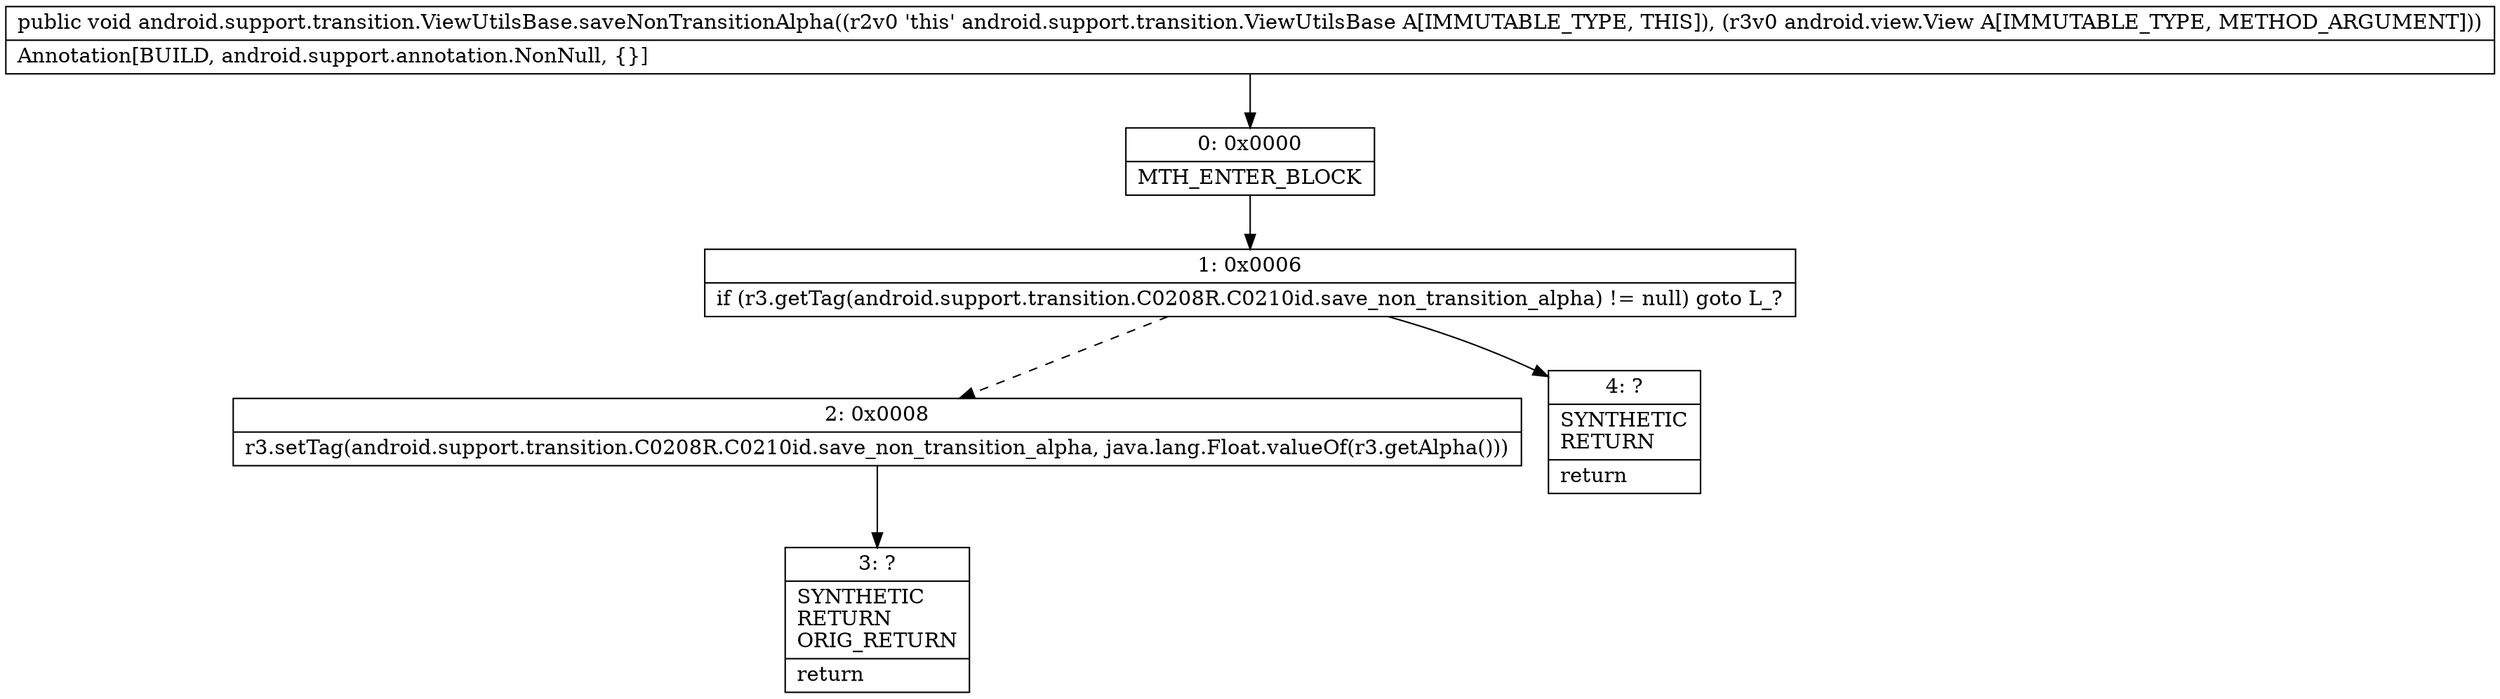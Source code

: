 digraph "CFG forandroid.support.transition.ViewUtilsBase.saveNonTransitionAlpha(Landroid\/view\/View;)V" {
Node_0 [shape=record,label="{0\:\ 0x0000|MTH_ENTER_BLOCK\l}"];
Node_1 [shape=record,label="{1\:\ 0x0006|if (r3.getTag(android.support.transition.C0208R.C0210id.save_non_transition_alpha) != null) goto L_?\l}"];
Node_2 [shape=record,label="{2\:\ 0x0008|r3.setTag(android.support.transition.C0208R.C0210id.save_non_transition_alpha, java.lang.Float.valueOf(r3.getAlpha()))\l}"];
Node_3 [shape=record,label="{3\:\ ?|SYNTHETIC\lRETURN\lORIG_RETURN\l|return\l}"];
Node_4 [shape=record,label="{4\:\ ?|SYNTHETIC\lRETURN\l|return\l}"];
MethodNode[shape=record,label="{public void android.support.transition.ViewUtilsBase.saveNonTransitionAlpha((r2v0 'this' android.support.transition.ViewUtilsBase A[IMMUTABLE_TYPE, THIS]), (r3v0 android.view.View A[IMMUTABLE_TYPE, METHOD_ARGUMENT]))  | Annotation[BUILD, android.support.annotation.NonNull, \{\}]\l}"];
MethodNode -> Node_0;
Node_0 -> Node_1;
Node_1 -> Node_2[style=dashed];
Node_1 -> Node_4;
Node_2 -> Node_3;
}

